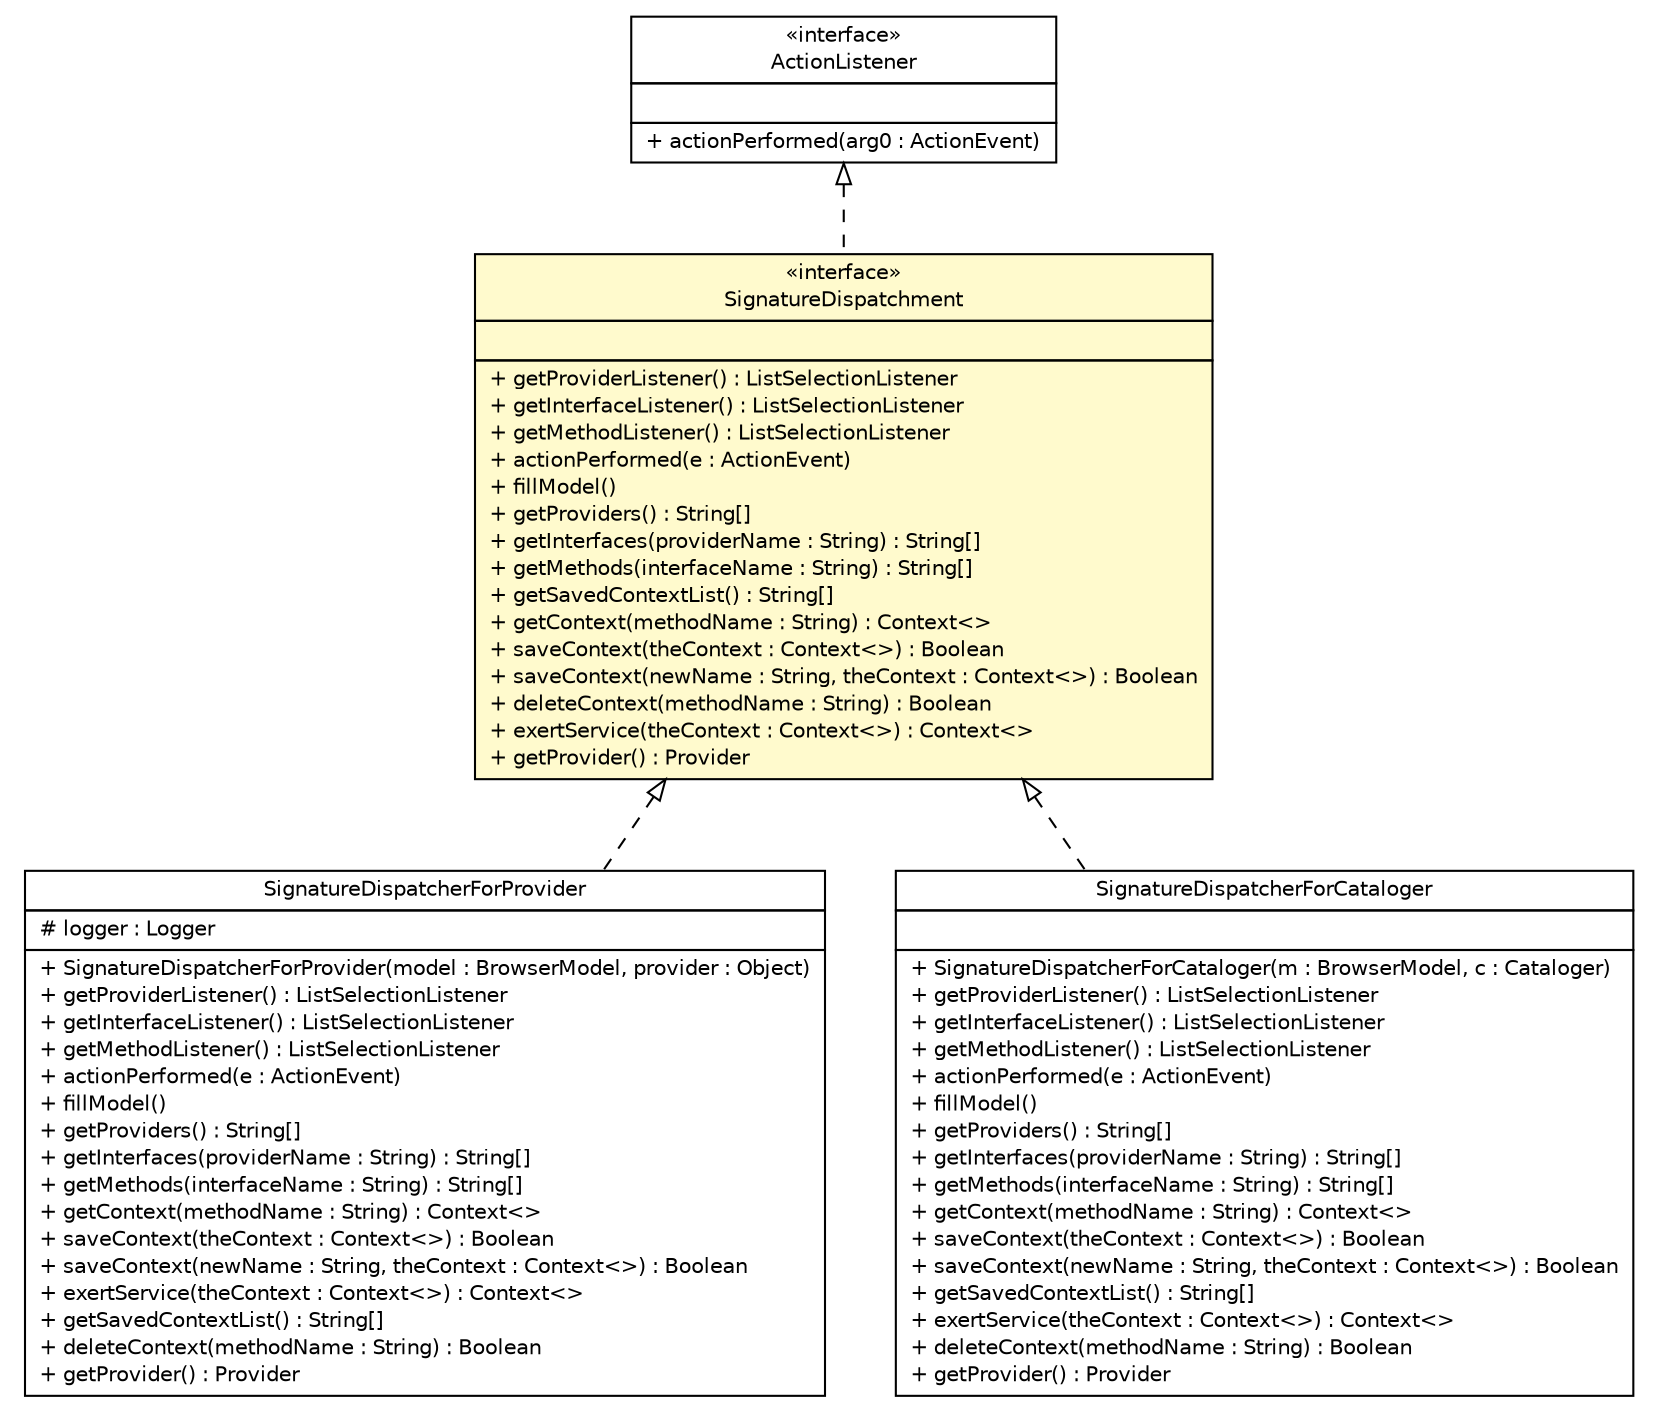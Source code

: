 #!/usr/local/bin/dot
#
# Class diagram 
# Generated by UMLGraph version R5_6 (http://www.umlgraph.org/)
#

digraph G {
	edge [fontname="Helvetica",fontsize=10,labelfontname="Helvetica",labelfontsize=10];
	node [fontname="Helvetica",fontsize=10,shape=plaintext];
	nodesep=0.25;
	ranksep=0.5;
	// sorcer.core.provider.cataloger.ui.SignatureDispatcherForProvider
	c316346 [label=<<table title="sorcer.core.provider.cataloger.ui.SignatureDispatcherForProvider" border="0" cellborder="1" cellspacing="0" cellpadding="2" port="p" href="./SignatureDispatcherForProvider.html">
		<tr><td><table border="0" cellspacing="0" cellpadding="1">
<tr><td align="center" balign="center"> SignatureDispatcherForProvider </td></tr>
		</table></td></tr>
		<tr><td><table border="0" cellspacing="0" cellpadding="1">
<tr><td align="left" balign="left"> # logger : Logger </td></tr>
		</table></td></tr>
		<tr><td><table border="0" cellspacing="0" cellpadding="1">
<tr><td align="left" balign="left"> + SignatureDispatcherForProvider(model : BrowserModel, provider : Object) </td></tr>
<tr><td align="left" balign="left"> + getProviderListener() : ListSelectionListener </td></tr>
<tr><td align="left" balign="left"> + getInterfaceListener() : ListSelectionListener </td></tr>
<tr><td align="left" balign="left"> + getMethodListener() : ListSelectionListener </td></tr>
<tr><td align="left" balign="left"> + actionPerformed(e : ActionEvent) </td></tr>
<tr><td align="left" balign="left"> + fillModel() </td></tr>
<tr><td align="left" balign="left"> + getProviders() : String[] </td></tr>
<tr><td align="left" balign="left"> + getInterfaces(providerName : String) : String[] </td></tr>
<tr><td align="left" balign="left"> + getMethods(interfaceName : String) : String[] </td></tr>
<tr><td align="left" balign="left"> + getContext(methodName : String) : Context&lt;&gt; </td></tr>
<tr><td align="left" balign="left"> + saveContext(theContext : Context&lt;&gt;) : Boolean </td></tr>
<tr><td align="left" balign="left"> + saveContext(newName : String, theContext : Context&lt;&gt;) : Boolean </td></tr>
<tr><td align="left" balign="left"> + exertService(theContext : Context&lt;&gt;) : Context&lt;&gt; </td></tr>
<tr><td align="left" balign="left"> + getSavedContextList() : String[] </td></tr>
<tr><td align="left" balign="left"> + deleteContext(methodName : String) : Boolean </td></tr>
<tr><td align="left" balign="left"> + getProvider() : Provider </td></tr>
		</table></td></tr>
		</table>>, URL="./SignatureDispatcherForProvider.html", fontname="Helvetica", fontcolor="black", fontsize=10.0];
	// sorcer.core.provider.cataloger.ui.SignatureDispatchment
	c316350 [label=<<table title="sorcer.core.provider.cataloger.ui.SignatureDispatchment" border="0" cellborder="1" cellspacing="0" cellpadding="2" port="p" bgcolor="lemonChiffon" href="./SignatureDispatchment.html">
		<tr><td><table border="0" cellspacing="0" cellpadding="1">
<tr><td align="center" balign="center"> &#171;interface&#187; </td></tr>
<tr><td align="center" balign="center"> SignatureDispatchment </td></tr>
		</table></td></tr>
		<tr><td><table border="0" cellspacing="0" cellpadding="1">
<tr><td align="left" balign="left">  </td></tr>
		</table></td></tr>
		<tr><td><table border="0" cellspacing="0" cellpadding="1">
<tr><td align="left" balign="left"> + getProviderListener() : ListSelectionListener </td></tr>
<tr><td align="left" balign="left"> + getInterfaceListener() : ListSelectionListener </td></tr>
<tr><td align="left" balign="left"> + getMethodListener() : ListSelectionListener </td></tr>
<tr><td align="left" balign="left"> + actionPerformed(e : ActionEvent) </td></tr>
<tr><td align="left" balign="left"> + fillModel() </td></tr>
<tr><td align="left" balign="left"> + getProviders() : String[] </td></tr>
<tr><td align="left" balign="left"> + getInterfaces(providerName : String) : String[] </td></tr>
<tr><td align="left" balign="left"> + getMethods(interfaceName : String) : String[] </td></tr>
<tr><td align="left" balign="left"> + getSavedContextList() : String[] </td></tr>
<tr><td align="left" balign="left"> + getContext(methodName : String) : Context&lt;&gt; </td></tr>
<tr><td align="left" balign="left"> + saveContext(theContext : Context&lt;&gt;) : Boolean </td></tr>
<tr><td align="left" balign="left"> + saveContext(newName : String, theContext : Context&lt;&gt;) : Boolean </td></tr>
<tr><td align="left" balign="left"> + deleteContext(methodName : String) : Boolean </td></tr>
<tr><td align="left" balign="left"> + exertService(theContext : Context&lt;&gt;) : Context&lt;&gt; </td></tr>
<tr><td align="left" balign="left"> + getProvider() : Provider </td></tr>
		</table></td></tr>
		</table>>, URL="./SignatureDispatchment.html", fontname="Helvetica", fontcolor="black", fontsize=10.0];
	// sorcer.core.provider.cataloger.ui.SignatureDispatcherForCataloger
	c316351 [label=<<table title="sorcer.core.provider.cataloger.ui.SignatureDispatcherForCataloger" border="0" cellborder="1" cellspacing="0" cellpadding="2" port="p" href="./SignatureDispatcherForCataloger.html">
		<tr><td><table border="0" cellspacing="0" cellpadding="1">
<tr><td align="center" balign="center"> SignatureDispatcherForCataloger </td></tr>
		</table></td></tr>
		<tr><td><table border="0" cellspacing="0" cellpadding="1">
<tr><td align="left" balign="left">  </td></tr>
		</table></td></tr>
		<tr><td><table border="0" cellspacing="0" cellpadding="1">
<tr><td align="left" balign="left"> + SignatureDispatcherForCataloger(m : BrowserModel, c : Cataloger) </td></tr>
<tr><td align="left" balign="left"> + getProviderListener() : ListSelectionListener </td></tr>
<tr><td align="left" balign="left"> + getInterfaceListener() : ListSelectionListener </td></tr>
<tr><td align="left" balign="left"> + getMethodListener() : ListSelectionListener </td></tr>
<tr><td align="left" balign="left"> + actionPerformed(e : ActionEvent) </td></tr>
<tr><td align="left" balign="left"> + fillModel() </td></tr>
<tr><td align="left" balign="left"> + getProviders() : String[] </td></tr>
<tr><td align="left" balign="left"> + getInterfaces(providerName : String) : String[] </td></tr>
<tr><td align="left" balign="left"> + getMethods(interfaceName : String) : String[] </td></tr>
<tr><td align="left" balign="left"> + getContext(methodName : String) : Context&lt;&gt; </td></tr>
<tr><td align="left" balign="left"> + saveContext(theContext : Context&lt;&gt;) : Boolean </td></tr>
<tr><td align="left" balign="left"> + saveContext(newName : String, theContext : Context&lt;&gt;) : Boolean </td></tr>
<tr><td align="left" balign="left"> + getSavedContextList() : String[] </td></tr>
<tr><td align="left" balign="left"> + exertService(theContext : Context&lt;&gt;) : Context&lt;&gt; </td></tr>
<tr><td align="left" balign="left"> + deleteContext(methodName : String) : Boolean </td></tr>
<tr><td align="left" balign="left"> + getProvider() : Provider </td></tr>
		</table></td></tr>
		</table>>, URL="./SignatureDispatcherForCataloger.html", fontname="Helvetica", fontcolor="black", fontsize=10.0];
	//sorcer.core.provider.cataloger.ui.SignatureDispatcherForProvider implements sorcer.core.provider.cataloger.ui.SignatureDispatchment
	c316350:p -> c316346:p [dir=back,arrowtail=empty,style=dashed];
	//sorcer.core.provider.cataloger.ui.SignatureDispatchment implements java.awt.event.ActionListener
	c316482:p -> c316350:p [dir=back,arrowtail=empty,style=dashed];
	//sorcer.core.provider.cataloger.ui.SignatureDispatcherForCataloger implements sorcer.core.provider.cataloger.ui.SignatureDispatchment
	c316350:p -> c316351:p [dir=back,arrowtail=empty,style=dashed];
	// java.awt.event.ActionListener
	c316482 [label=<<table title="java.awt.event.ActionListener" border="0" cellborder="1" cellspacing="0" cellpadding="2" port="p" href="http://docs.oracle.com/javase/7/docs/api/java/awt/event/ActionListener.html">
		<tr><td><table border="0" cellspacing="0" cellpadding="1">
<tr><td align="center" balign="center"> &#171;interface&#187; </td></tr>
<tr><td align="center" balign="center"> ActionListener </td></tr>
		</table></td></tr>
		<tr><td><table border="0" cellspacing="0" cellpadding="1">
<tr><td align="left" balign="left">  </td></tr>
		</table></td></tr>
		<tr><td><table border="0" cellspacing="0" cellpadding="1">
<tr><td align="left" balign="left"> + actionPerformed(arg0 : ActionEvent) </td></tr>
		</table></td></tr>
		</table>>, URL="http://docs.oracle.com/javase/7/docs/api/java/awt/event/ActionListener.html", fontname="Helvetica", fontcolor="black", fontsize=10.0];
}

